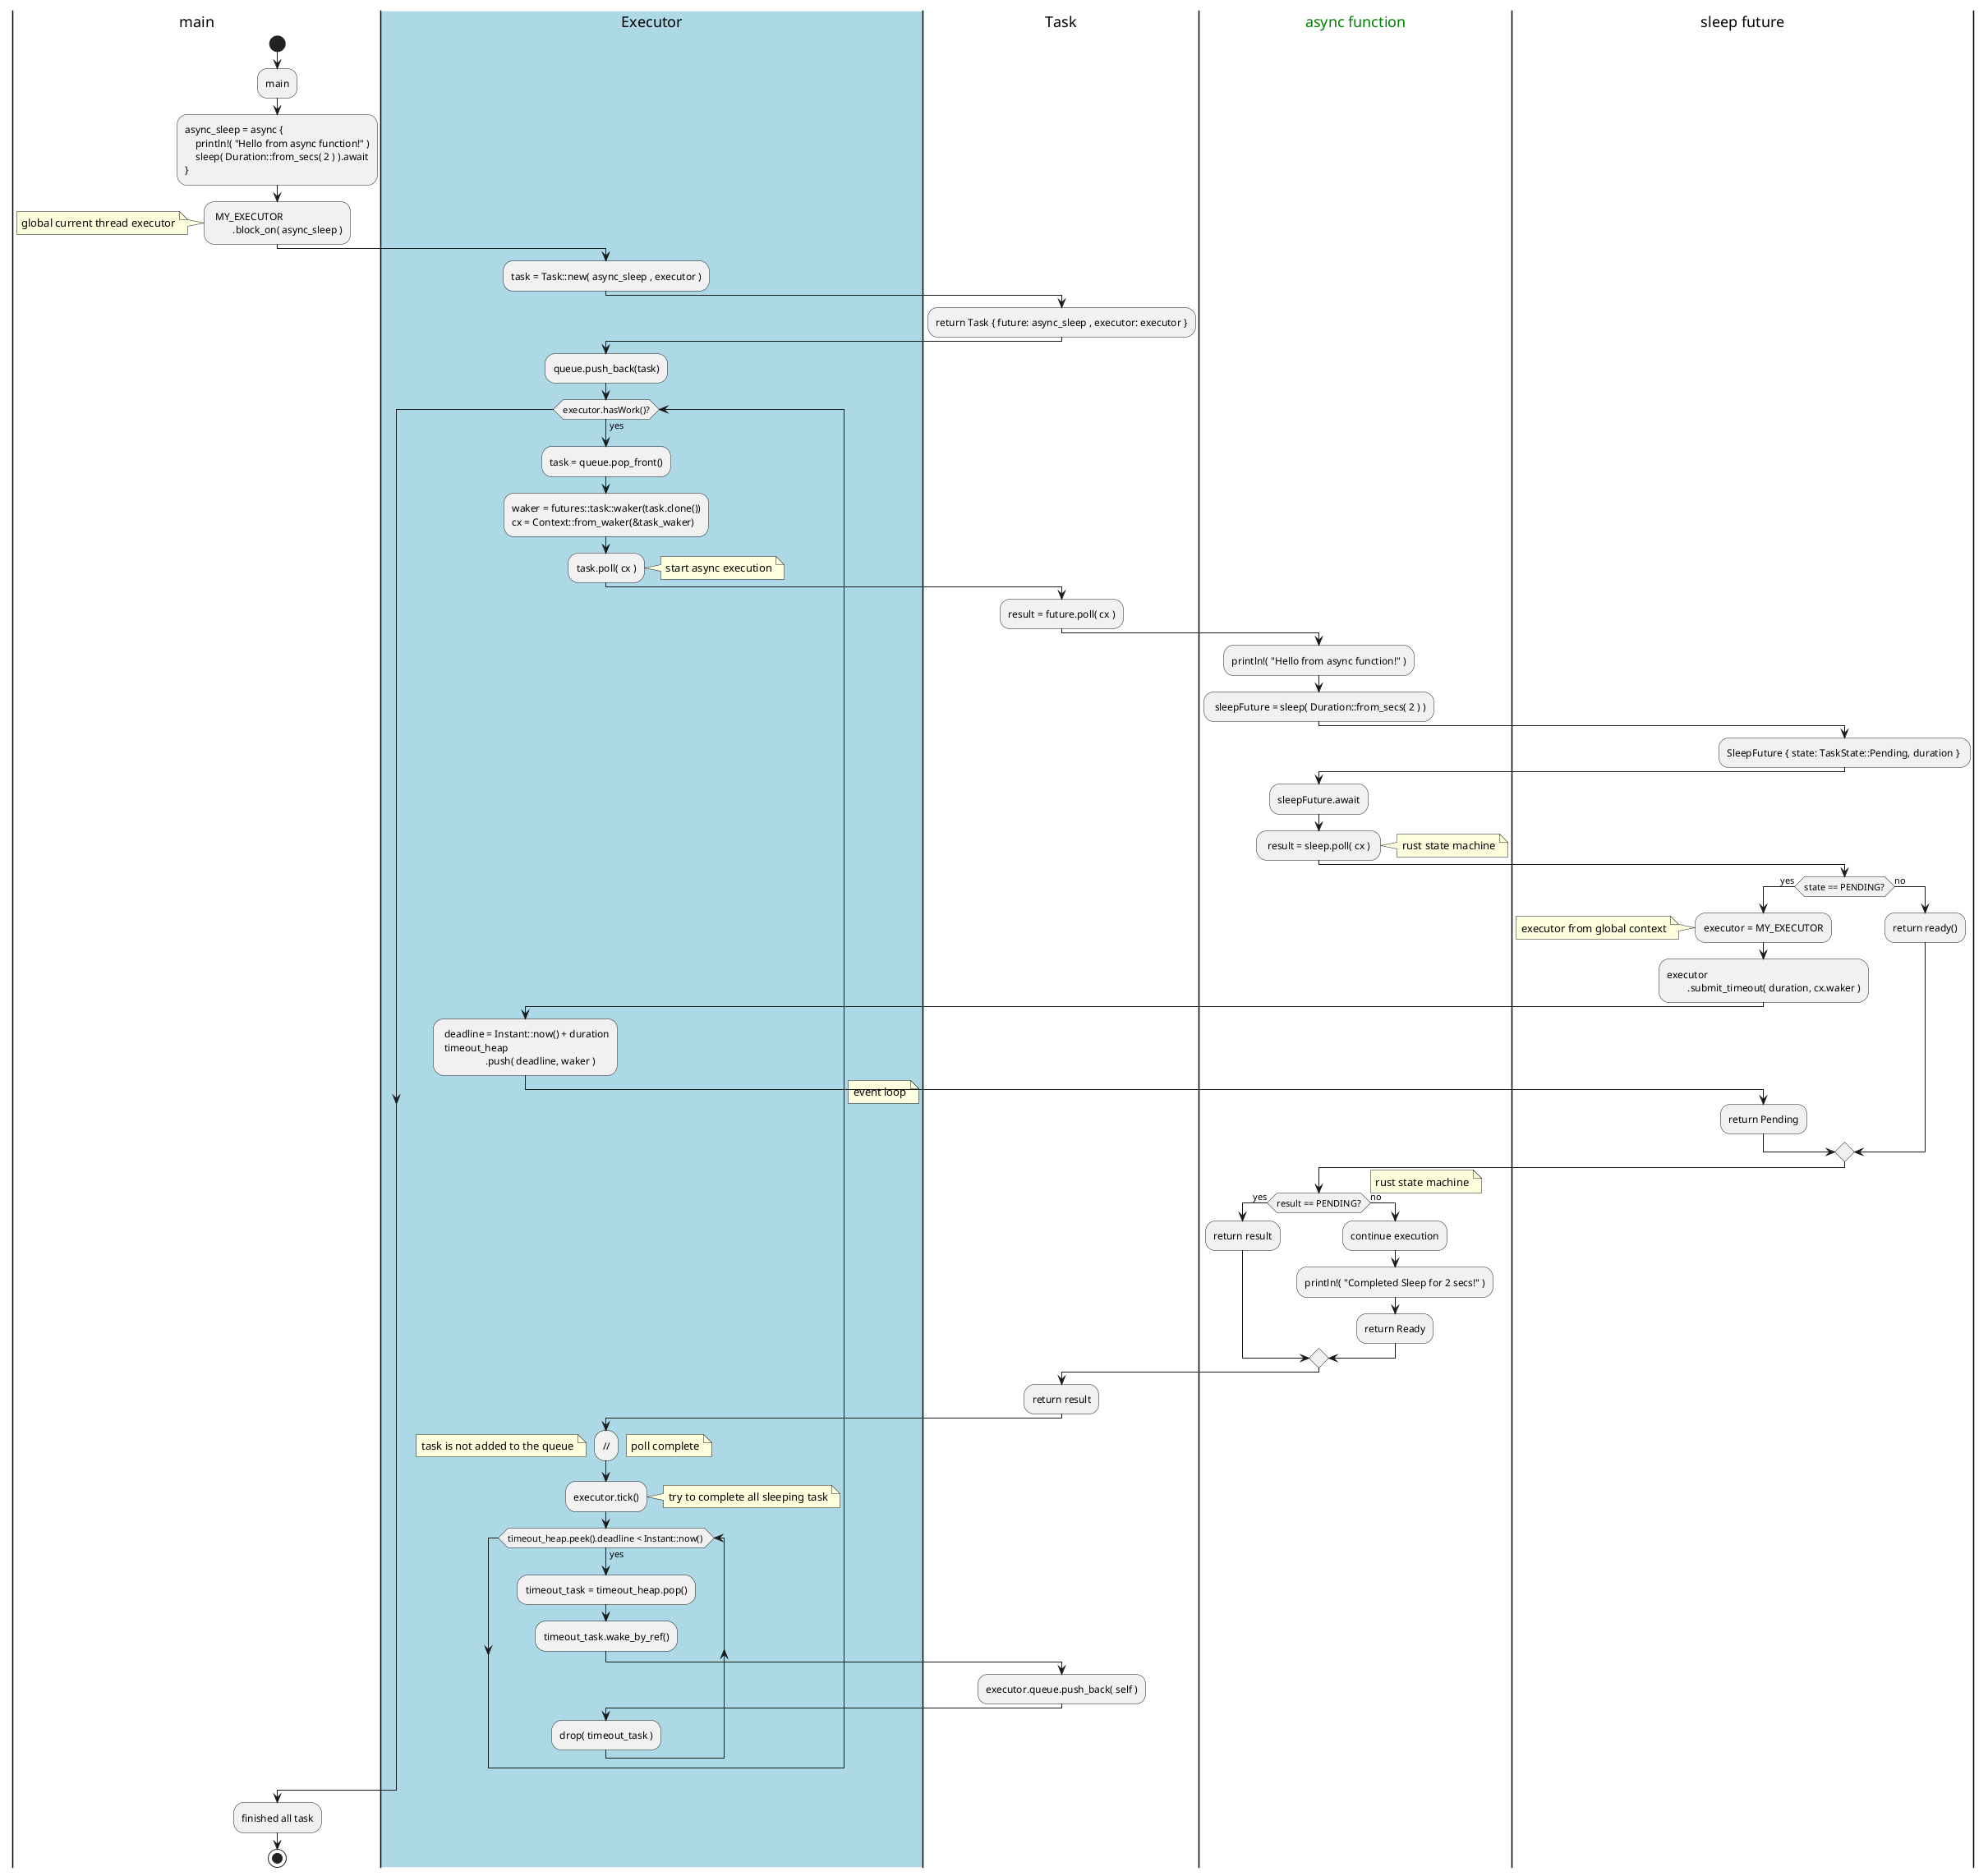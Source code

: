 @startuml
|main|
start
:main;

:async_sleep = async {
    println!( "Hello from async function!" )
    sleep( Duration::from_secs( 2 ) ).await
};

|#lightblue|Executor|
|main|
: MY_EXECUTOR
        .block_on( async_sleep );
note left: global current thread executor

|Executor|

:task = Task::new( async_sleep , executor );

|Task|
:return Task { future: async_sleep , executor: executor };

|Executor|

:queue.push_back(task);
'note right: create new task Task::new()
'note right: add task to queue

'note right: try to complete all task in the queue

while (executor.hasWork()?) is (yes)
    note right: event loop
    :task = queue.pop_front();

    :waker = futures::task::waker(task.clone())
    cx = Context::from_waker(&task_waker);

    :task.poll( cx );
    note right: start async execution
    |Task|
    :result = future.poll( cx );

    | <color:green> async function </color> |
    :println!( "Hello from async function!" );
    : sleepFuture = sleep( Duration::from_secs( 2 ) );
    |sleep future|
    :SleepFuture { state: TaskState::Pending, duration } ;

    | <color:green> async function </color> |
    :sleepFuture.await;

    : result = sleep.poll( cx ) ;
    note right: rust state machine

    |sleep future|
    if (state == PENDING?) then (yes)
        :executor = MY_EXECUTOR;
        note left: executor from global context
        :executor
                .submit_timeout( duration, cx.waker );
        |Executor|
        : deadline = Instant::now() + duration
         timeout_heap
                         .push( deadline, waker );
        |sleep future|
        :return Pending;
    else (no)
        |sleep future|
        :return ready();
    endif

    | <color:green> async function </color> |
    if (result == PENDING?) is (yes) then
        :return result;
    else (no)
        :continue execution;
        :println!( "Completed Sleep for 2 secs!" );
        :return Ready;
    endif

    note right: rust state machine

    |Task|
    :return result;

    |Executor|
    ://;
    note right: poll complete
    note left: task is not added to the queue

    :executor.tick();
    note right: try to complete all sleeping task

    while (timeout_heap.peek().deadline < Instant::now() ) is (yes)
        :timeout_task = timeout_heap.pop();
        :timeout_task.wake_by_ref();

        |Task|
        :executor.queue.push_back( self );

        |Executor|
        :drop( timeout_task );
    endwhile

endwhile
|main|
:finished all task;

stop
@enduml